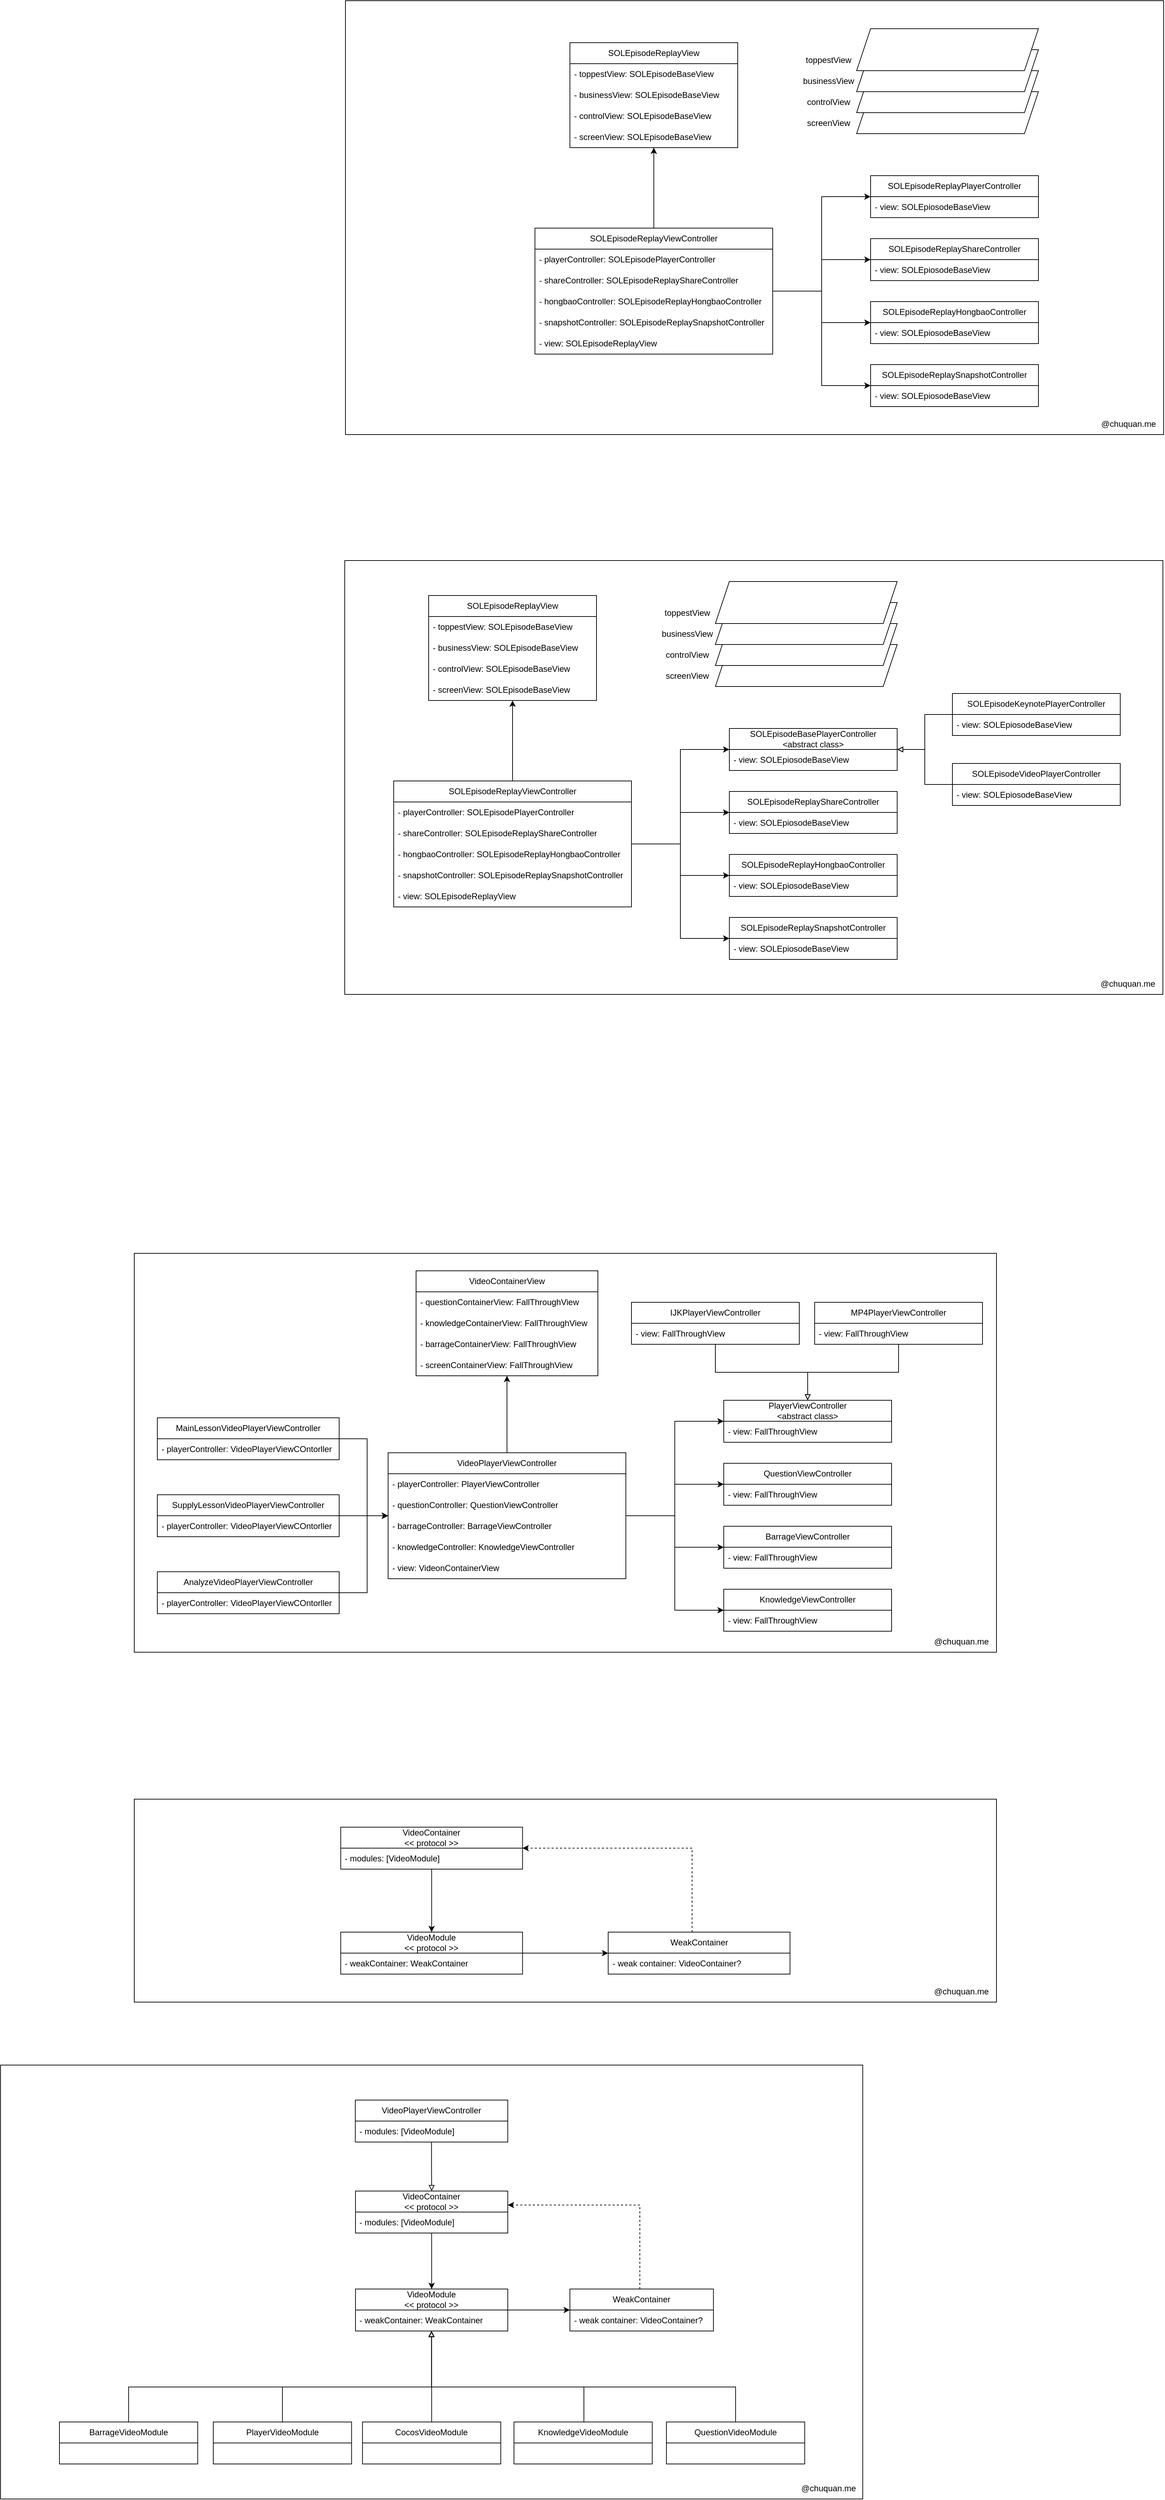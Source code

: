 <mxfile version="25.0.1">
  <diagram name="第 1 页" id="A6NqL1CC6_A7shuIC__8">
    <mxGraphModel dx="2514" dy="895" grid="1" gridSize="10" guides="1" tooltips="1" connect="1" arrows="1" fold="1" page="1" pageScale="1" pageWidth="827" pageHeight="1169" math="0" shadow="0">
      <root>
        <mxCell id="0" />
        <mxCell id="1" parent="0" />
        <mxCell id="goYs2HT9F470lsQHGWXM-141" value="" style="rounded=0;whiteSpace=wrap;html=1;fillColor=none;" vertex="1" parent="1">
          <mxGeometry x="-473" y="2670" width="1233" height="290" as="geometry" />
        </mxCell>
        <mxCell id="goYs2HT9F470lsQHGWXM-1" value="" style="rounded=0;whiteSpace=wrap;html=1;fillColor=none;" vertex="1" parent="1">
          <mxGeometry x="-171" y="100" width="1170" height="620" as="geometry" />
        </mxCell>
        <mxCell id="goYs2HT9F470lsQHGWXM-2" style="edgeStyle=orthogonalEdgeStyle;rounded=0;orthogonalLoop=1;jettySize=auto;html=1;" edge="1" parent="1" source="goYs2HT9F470lsQHGWXM-6" target="goYs2HT9F470lsQHGWXM-18">
          <mxGeometry relative="1" as="geometry">
            <Array as="points">
              <mxPoint x="510" y="515" />
              <mxPoint x="510" y="380" />
            </Array>
          </mxGeometry>
        </mxCell>
        <mxCell id="goYs2HT9F470lsQHGWXM-3" style="edgeStyle=orthogonalEdgeStyle;rounded=0;orthogonalLoop=1;jettySize=auto;html=1;" edge="1" parent="1" source="goYs2HT9F470lsQHGWXM-6" target="goYs2HT9F470lsQHGWXM-16">
          <mxGeometry relative="1" as="geometry" />
        </mxCell>
        <mxCell id="goYs2HT9F470lsQHGWXM-4" style="edgeStyle=orthogonalEdgeStyle;rounded=0;orthogonalLoop=1;jettySize=auto;html=1;" edge="1" parent="1" source="goYs2HT9F470lsQHGWXM-6" target="goYs2HT9F470lsQHGWXM-14">
          <mxGeometry relative="1" as="geometry" />
        </mxCell>
        <mxCell id="goYs2HT9F470lsQHGWXM-5" style="edgeStyle=orthogonalEdgeStyle;rounded=0;orthogonalLoop=1;jettySize=auto;html=1;" edge="1" parent="1" source="goYs2HT9F470lsQHGWXM-6" target="goYs2HT9F470lsQHGWXM-12">
          <mxGeometry relative="1" as="geometry">
            <Array as="points">
              <mxPoint x="510" y="515" />
              <mxPoint x="510" y="650" />
            </Array>
          </mxGeometry>
        </mxCell>
        <mxCell id="goYs2HT9F470lsQHGWXM-25" style="edgeStyle=orthogonalEdgeStyle;rounded=0;orthogonalLoop=1;jettySize=auto;html=1;" edge="1" parent="1" source="goYs2HT9F470lsQHGWXM-6" target="goYs2HT9F470lsQHGWXM-20">
          <mxGeometry relative="1" as="geometry" />
        </mxCell>
        <mxCell id="goYs2HT9F470lsQHGWXM-6" value="SOLEpisodeReplayViewController" style="swimlane;fontStyle=0;childLayout=stackLayout;horizontal=1;startSize=30;horizontalStack=0;resizeParent=1;resizeParentMax=0;resizeLast=0;collapsible=1;marginBottom=0;whiteSpace=wrap;html=1;" vertex="1" parent="1">
          <mxGeometry x="100" y="425" width="340" height="180" as="geometry" />
        </mxCell>
        <mxCell id="goYs2HT9F470lsQHGWXM-7" value="- playerController: SOLEpisodePlayerController" style="text;strokeColor=none;fillColor=none;align=left;verticalAlign=middle;spacingLeft=4;spacingRight=4;overflow=hidden;points=[[0,0.5],[1,0.5]];portConstraint=eastwest;rotatable=0;whiteSpace=wrap;html=1;" vertex="1" parent="goYs2HT9F470lsQHGWXM-6">
          <mxGeometry y="30" width="340" height="30" as="geometry" />
        </mxCell>
        <mxCell id="goYs2HT9F470lsQHGWXM-8" value="- shareController: SOLEpisodeReplayShareController" style="text;strokeColor=none;fillColor=none;align=left;verticalAlign=middle;spacingLeft=4;spacingRight=4;overflow=hidden;points=[[0,0.5],[1,0.5]];portConstraint=eastwest;rotatable=0;whiteSpace=wrap;html=1;" vertex="1" parent="goYs2HT9F470lsQHGWXM-6">
          <mxGeometry y="60" width="340" height="30" as="geometry" />
        </mxCell>
        <mxCell id="goYs2HT9F470lsQHGWXM-9" value="- hongbaoController: SOLEpisodeReplayHongbaoController" style="text;strokeColor=none;fillColor=none;align=left;verticalAlign=middle;spacingLeft=4;spacingRight=4;overflow=hidden;points=[[0,0.5],[1,0.5]];portConstraint=eastwest;rotatable=0;whiteSpace=wrap;html=1;" vertex="1" parent="goYs2HT9F470lsQHGWXM-6">
          <mxGeometry y="90" width="340" height="30" as="geometry" />
        </mxCell>
        <mxCell id="goYs2HT9F470lsQHGWXM-10" value="- snapshotController: SOLEpisodeReplaySnapshotController" style="text;strokeColor=none;fillColor=none;align=left;verticalAlign=middle;spacingLeft=4;spacingRight=4;overflow=hidden;points=[[0,0.5],[1,0.5]];portConstraint=eastwest;rotatable=0;whiteSpace=wrap;html=1;" vertex="1" parent="goYs2HT9F470lsQHGWXM-6">
          <mxGeometry y="120" width="340" height="30" as="geometry" />
        </mxCell>
        <mxCell id="goYs2HT9F470lsQHGWXM-26" value="- view: SOLEpisodeReplayView" style="text;strokeColor=none;fillColor=none;align=left;verticalAlign=middle;spacingLeft=4;spacingRight=4;overflow=hidden;points=[[0,0.5],[1,0.5]];portConstraint=eastwest;rotatable=0;whiteSpace=wrap;html=1;" vertex="1" parent="goYs2HT9F470lsQHGWXM-6">
          <mxGeometry y="150" width="340" height="30" as="geometry" />
        </mxCell>
        <mxCell id="goYs2HT9F470lsQHGWXM-11" value="@chuquan.me" style="text;html=1;align=center;verticalAlign=middle;whiteSpace=wrap;rounded=0;" vertex="1" parent="1">
          <mxGeometry x="899" y="690" width="100" height="30" as="geometry" />
        </mxCell>
        <mxCell id="goYs2HT9F470lsQHGWXM-12" value="SOLEpisodeReplaySnapshotController" style="swimlane;fontStyle=0;childLayout=stackLayout;horizontal=1;startSize=30;horizontalStack=0;resizeParent=1;resizeParentMax=0;resizeLast=0;collapsible=1;marginBottom=0;whiteSpace=wrap;html=1;" vertex="1" parent="1">
          <mxGeometry x="580" y="620" width="240" height="60" as="geometry" />
        </mxCell>
        <mxCell id="goYs2HT9F470lsQHGWXM-13" value="- view: SOLEpiosodeBaseView" style="text;strokeColor=none;fillColor=none;align=left;verticalAlign=middle;spacingLeft=4;spacingRight=4;overflow=hidden;points=[[0,0.5],[1,0.5]];portConstraint=eastwest;rotatable=0;whiteSpace=wrap;html=1;" vertex="1" parent="goYs2HT9F470lsQHGWXM-12">
          <mxGeometry y="30" width="240" height="30" as="geometry" />
        </mxCell>
        <mxCell id="goYs2HT9F470lsQHGWXM-14" value="SOLEpisodeReplayHongbaoController" style="swimlane;fontStyle=0;childLayout=stackLayout;horizontal=1;startSize=30;horizontalStack=0;resizeParent=1;resizeParentMax=0;resizeLast=0;collapsible=1;marginBottom=0;whiteSpace=wrap;html=1;" vertex="1" parent="1">
          <mxGeometry x="580" y="530" width="240" height="60" as="geometry" />
        </mxCell>
        <mxCell id="goYs2HT9F470lsQHGWXM-15" value="- view: SOLEpiosodeBaseView" style="text;strokeColor=none;fillColor=none;align=left;verticalAlign=middle;spacingLeft=4;spacingRight=4;overflow=hidden;points=[[0,0.5],[1,0.5]];portConstraint=eastwest;rotatable=0;whiteSpace=wrap;html=1;" vertex="1" parent="goYs2HT9F470lsQHGWXM-14">
          <mxGeometry y="30" width="240" height="30" as="geometry" />
        </mxCell>
        <mxCell id="goYs2HT9F470lsQHGWXM-16" value="SOLEpisodeReplayShareController" style="swimlane;fontStyle=0;childLayout=stackLayout;horizontal=1;startSize=30;horizontalStack=0;resizeParent=1;resizeParentMax=0;resizeLast=0;collapsible=1;marginBottom=0;whiteSpace=wrap;html=1;" vertex="1" parent="1">
          <mxGeometry x="580" y="440" width="240" height="60" as="geometry" />
        </mxCell>
        <mxCell id="goYs2HT9F470lsQHGWXM-17" value="- view: SOLEpiosodeBaseView" style="text;strokeColor=none;fillColor=none;align=left;verticalAlign=middle;spacingLeft=4;spacingRight=4;overflow=hidden;points=[[0,0.5],[1,0.5]];portConstraint=eastwest;rotatable=0;whiteSpace=wrap;html=1;" vertex="1" parent="goYs2HT9F470lsQHGWXM-16">
          <mxGeometry y="30" width="240" height="30" as="geometry" />
        </mxCell>
        <mxCell id="goYs2HT9F470lsQHGWXM-18" value="SOLEpisodeReplayPlayerController" style="swimlane;fontStyle=0;childLayout=stackLayout;horizontal=1;startSize=30;horizontalStack=0;resizeParent=1;resizeParentMax=0;resizeLast=0;collapsible=1;marginBottom=0;whiteSpace=wrap;html=1;" vertex="1" parent="1">
          <mxGeometry x="580" y="350" width="240" height="60" as="geometry" />
        </mxCell>
        <mxCell id="goYs2HT9F470lsQHGWXM-19" value="- view: SOLEpiosodeBaseView" style="text;strokeColor=none;fillColor=none;align=left;verticalAlign=middle;spacingLeft=4;spacingRight=4;overflow=hidden;points=[[0,0.5],[1,0.5]];portConstraint=eastwest;rotatable=0;whiteSpace=wrap;html=1;" vertex="1" parent="goYs2HT9F470lsQHGWXM-18">
          <mxGeometry y="30" width="240" height="30" as="geometry" />
        </mxCell>
        <mxCell id="goYs2HT9F470lsQHGWXM-20" value="SOLEpisodeReplayView" style="swimlane;fontStyle=0;childLayout=stackLayout;horizontal=1;startSize=30;horizontalStack=0;resizeParent=1;resizeParentMax=0;resizeLast=0;collapsible=1;marginBottom=0;whiteSpace=wrap;html=1;" vertex="1" parent="1">
          <mxGeometry x="150" y="160" width="240" height="150" as="geometry" />
        </mxCell>
        <mxCell id="goYs2HT9F470lsQHGWXM-21" value="- toppestView: SOLEpisodeBaseView" style="text;strokeColor=none;fillColor=none;align=left;verticalAlign=middle;spacingLeft=4;spacingRight=4;overflow=hidden;points=[[0,0.5],[1,0.5]];portConstraint=eastwest;rotatable=0;whiteSpace=wrap;html=1;" vertex="1" parent="goYs2HT9F470lsQHGWXM-20">
          <mxGeometry y="30" width="240" height="30" as="geometry" />
        </mxCell>
        <mxCell id="goYs2HT9F470lsQHGWXM-22" value="- businessView: SOLEpisodeBaseView" style="text;strokeColor=none;fillColor=none;align=left;verticalAlign=middle;spacingLeft=4;spacingRight=4;overflow=hidden;points=[[0,0.5],[1,0.5]];portConstraint=eastwest;rotatable=0;whiteSpace=wrap;html=1;" vertex="1" parent="goYs2HT9F470lsQHGWXM-20">
          <mxGeometry y="60" width="240" height="30" as="geometry" />
        </mxCell>
        <mxCell id="goYs2HT9F470lsQHGWXM-23" value="- controlView: SOLEpisodeBaseView" style="text;strokeColor=none;fillColor=none;align=left;verticalAlign=middle;spacingLeft=4;spacingRight=4;overflow=hidden;points=[[0,0.5],[1,0.5]];portConstraint=eastwest;rotatable=0;whiteSpace=wrap;html=1;" vertex="1" parent="goYs2HT9F470lsQHGWXM-20">
          <mxGeometry y="90" width="240" height="30" as="geometry" />
        </mxCell>
        <mxCell id="goYs2HT9F470lsQHGWXM-24" value="- screenView: SOLEpisodeBaseView" style="text;strokeColor=none;fillColor=none;align=left;verticalAlign=middle;spacingLeft=4;spacingRight=4;overflow=hidden;points=[[0,0.5],[1,0.5]];portConstraint=eastwest;rotatable=0;whiteSpace=wrap;html=1;" vertex="1" parent="goYs2HT9F470lsQHGWXM-20">
          <mxGeometry y="120" width="240" height="30" as="geometry" />
        </mxCell>
        <mxCell id="goYs2HT9F470lsQHGWXM-29" value="" style="shape=parallelogram;perimeter=parallelogramPerimeter;whiteSpace=wrap;html=1;fixedSize=1;" vertex="1" parent="1">
          <mxGeometry x="560" y="230" width="260" height="60" as="geometry" />
        </mxCell>
        <mxCell id="goYs2HT9F470lsQHGWXM-30" value="" style="shape=parallelogram;perimeter=parallelogramPerimeter;whiteSpace=wrap;html=1;fixedSize=1;" vertex="1" parent="1">
          <mxGeometry x="560" y="200" width="260" height="60" as="geometry" />
        </mxCell>
        <mxCell id="goYs2HT9F470lsQHGWXM-31" value="" style="shape=parallelogram;perimeter=parallelogramPerimeter;whiteSpace=wrap;html=1;fixedSize=1;" vertex="1" parent="1">
          <mxGeometry x="560" y="170" width="260" height="60" as="geometry" />
        </mxCell>
        <mxCell id="goYs2HT9F470lsQHGWXM-32" value="" style="shape=parallelogram;perimeter=parallelogramPerimeter;whiteSpace=wrap;html=1;fixedSize=1;" vertex="1" parent="1">
          <mxGeometry x="560" y="140" width="260" height="60" as="geometry" />
        </mxCell>
        <mxCell id="goYs2HT9F470lsQHGWXM-33" value="screenView" style="text;html=1;align=center;verticalAlign=middle;whiteSpace=wrap;rounded=0;" vertex="1" parent="1">
          <mxGeometry x="490" y="260" width="60" height="30" as="geometry" />
        </mxCell>
        <mxCell id="goYs2HT9F470lsQHGWXM-34" value="controlView" style="text;html=1;align=center;verticalAlign=middle;whiteSpace=wrap;rounded=0;" vertex="1" parent="1">
          <mxGeometry x="490" y="230" width="60" height="30" as="geometry" />
        </mxCell>
        <mxCell id="goYs2HT9F470lsQHGWXM-35" value="businessView" style="text;html=1;align=center;verticalAlign=middle;whiteSpace=wrap;rounded=0;" vertex="1" parent="1">
          <mxGeometry x="490" y="200" width="60" height="30" as="geometry" />
        </mxCell>
        <mxCell id="goYs2HT9F470lsQHGWXM-36" value="toppestView" style="text;html=1;align=center;verticalAlign=middle;whiteSpace=wrap;rounded=0;" vertex="1" parent="1">
          <mxGeometry x="490" y="170" width="60" height="30" as="geometry" />
        </mxCell>
        <mxCell id="goYs2HT9F470lsQHGWXM-37" value="" style="rounded=0;whiteSpace=wrap;html=1;fillColor=none;" vertex="1" parent="1">
          <mxGeometry x="-172" y="900" width="1170" height="620" as="geometry" />
        </mxCell>
        <mxCell id="goYs2HT9F470lsQHGWXM-38" style="edgeStyle=orthogonalEdgeStyle;rounded=0;orthogonalLoop=1;jettySize=auto;html=1;" edge="1" source="goYs2HT9F470lsQHGWXM-43" target="goYs2HT9F470lsQHGWXM-56" parent="1">
          <mxGeometry relative="1" as="geometry">
            <Array as="points">
              <mxPoint x="308" y="1305" />
              <mxPoint x="308" y="1170" />
            </Array>
          </mxGeometry>
        </mxCell>
        <mxCell id="goYs2HT9F470lsQHGWXM-39" style="edgeStyle=orthogonalEdgeStyle;rounded=0;orthogonalLoop=1;jettySize=auto;html=1;" edge="1" source="goYs2HT9F470lsQHGWXM-43" target="goYs2HT9F470lsQHGWXM-54" parent="1">
          <mxGeometry relative="1" as="geometry" />
        </mxCell>
        <mxCell id="goYs2HT9F470lsQHGWXM-40" style="edgeStyle=orthogonalEdgeStyle;rounded=0;orthogonalLoop=1;jettySize=auto;html=1;" edge="1" source="goYs2HT9F470lsQHGWXM-43" target="goYs2HT9F470lsQHGWXM-52" parent="1">
          <mxGeometry relative="1" as="geometry" />
        </mxCell>
        <mxCell id="goYs2HT9F470lsQHGWXM-41" style="edgeStyle=orthogonalEdgeStyle;rounded=0;orthogonalLoop=1;jettySize=auto;html=1;" edge="1" source="goYs2HT9F470lsQHGWXM-43" target="goYs2HT9F470lsQHGWXM-50" parent="1">
          <mxGeometry relative="1" as="geometry">
            <Array as="points">
              <mxPoint x="308" y="1305" />
              <mxPoint x="308" y="1440" />
            </Array>
          </mxGeometry>
        </mxCell>
        <mxCell id="goYs2HT9F470lsQHGWXM-42" style="edgeStyle=orthogonalEdgeStyle;rounded=0;orthogonalLoop=1;jettySize=auto;html=1;" edge="1" source="goYs2HT9F470lsQHGWXM-43" target="goYs2HT9F470lsQHGWXM-58" parent="1">
          <mxGeometry relative="1" as="geometry" />
        </mxCell>
        <mxCell id="goYs2HT9F470lsQHGWXM-43" value="SOLEpisodeReplayViewController" style="swimlane;fontStyle=0;childLayout=stackLayout;horizontal=1;startSize=30;horizontalStack=0;resizeParent=1;resizeParentMax=0;resizeLast=0;collapsible=1;marginBottom=0;whiteSpace=wrap;html=1;" vertex="1" parent="1">
          <mxGeometry x="-102" y="1215" width="340" height="180" as="geometry" />
        </mxCell>
        <mxCell id="goYs2HT9F470lsQHGWXM-44" value="- playerController: SOLEpisodePlayerController" style="text;strokeColor=none;fillColor=none;align=left;verticalAlign=middle;spacingLeft=4;spacingRight=4;overflow=hidden;points=[[0,0.5],[1,0.5]];portConstraint=eastwest;rotatable=0;whiteSpace=wrap;html=1;" vertex="1" parent="goYs2HT9F470lsQHGWXM-43">
          <mxGeometry y="30" width="340" height="30" as="geometry" />
        </mxCell>
        <mxCell id="goYs2HT9F470lsQHGWXM-45" value="- shareController: SOLEpisodeReplayShareController" style="text;strokeColor=none;fillColor=none;align=left;verticalAlign=middle;spacingLeft=4;spacingRight=4;overflow=hidden;points=[[0,0.5],[1,0.5]];portConstraint=eastwest;rotatable=0;whiteSpace=wrap;html=1;" vertex="1" parent="goYs2HT9F470lsQHGWXM-43">
          <mxGeometry y="60" width="340" height="30" as="geometry" />
        </mxCell>
        <mxCell id="goYs2HT9F470lsQHGWXM-46" value="- hongbaoController: SOLEpisodeReplayHongbaoController" style="text;strokeColor=none;fillColor=none;align=left;verticalAlign=middle;spacingLeft=4;spacingRight=4;overflow=hidden;points=[[0,0.5],[1,0.5]];portConstraint=eastwest;rotatable=0;whiteSpace=wrap;html=1;" vertex="1" parent="goYs2HT9F470lsQHGWXM-43">
          <mxGeometry y="90" width="340" height="30" as="geometry" />
        </mxCell>
        <mxCell id="goYs2HT9F470lsQHGWXM-47" value="- snapshotController: SOLEpisodeReplaySnapshotController" style="text;strokeColor=none;fillColor=none;align=left;verticalAlign=middle;spacingLeft=4;spacingRight=4;overflow=hidden;points=[[0,0.5],[1,0.5]];portConstraint=eastwest;rotatable=0;whiteSpace=wrap;html=1;" vertex="1" parent="goYs2HT9F470lsQHGWXM-43">
          <mxGeometry y="120" width="340" height="30" as="geometry" />
        </mxCell>
        <mxCell id="goYs2HT9F470lsQHGWXM-48" value="- view: SOLEpisodeReplayView" style="text;strokeColor=none;fillColor=none;align=left;verticalAlign=middle;spacingLeft=4;spacingRight=4;overflow=hidden;points=[[0,0.5],[1,0.5]];portConstraint=eastwest;rotatable=0;whiteSpace=wrap;html=1;" vertex="1" parent="goYs2HT9F470lsQHGWXM-43">
          <mxGeometry y="150" width="340" height="30" as="geometry" />
        </mxCell>
        <mxCell id="goYs2HT9F470lsQHGWXM-49" value="@chuquan.me" style="text;html=1;align=center;verticalAlign=middle;whiteSpace=wrap;rounded=0;" vertex="1" parent="1">
          <mxGeometry x="898" y="1490" width="100" height="30" as="geometry" />
        </mxCell>
        <mxCell id="goYs2HT9F470lsQHGWXM-50" value="SOLEpisodeReplaySnapshotController" style="swimlane;fontStyle=0;childLayout=stackLayout;horizontal=1;startSize=30;horizontalStack=0;resizeParent=1;resizeParentMax=0;resizeLast=0;collapsible=1;marginBottom=0;whiteSpace=wrap;html=1;" vertex="1" parent="1">
          <mxGeometry x="378" y="1410" width="240" height="60" as="geometry" />
        </mxCell>
        <mxCell id="goYs2HT9F470lsQHGWXM-51" value="- view: SOLEpiosodeBaseView" style="text;strokeColor=none;fillColor=none;align=left;verticalAlign=middle;spacingLeft=4;spacingRight=4;overflow=hidden;points=[[0,0.5],[1,0.5]];portConstraint=eastwest;rotatable=0;whiteSpace=wrap;html=1;" vertex="1" parent="goYs2HT9F470lsQHGWXM-50">
          <mxGeometry y="30" width="240" height="30" as="geometry" />
        </mxCell>
        <mxCell id="goYs2HT9F470lsQHGWXM-52" value="SOLEpisodeReplayHongbaoController" style="swimlane;fontStyle=0;childLayout=stackLayout;horizontal=1;startSize=30;horizontalStack=0;resizeParent=1;resizeParentMax=0;resizeLast=0;collapsible=1;marginBottom=0;whiteSpace=wrap;html=1;" vertex="1" parent="1">
          <mxGeometry x="378" y="1320" width="240" height="60" as="geometry" />
        </mxCell>
        <mxCell id="goYs2HT9F470lsQHGWXM-53" value="- view: SOLEpiosodeBaseView" style="text;strokeColor=none;fillColor=none;align=left;verticalAlign=middle;spacingLeft=4;spacingRight=4;overflow=hidden;points=[[0,0.5],[1,0.5]];portConstraint=eastwest;rotatable=0;whiteSpace=wrap;html=1;" vertex="1" parent="goYs2HT9F470lsQHGWXM-52">
          <mxGeometry y="30" width="240" height="30" as="geometry" />
        </mxCell>
        <mxCell id="goYs2HT9F470lsQHGWXM-54" value="SOLEpisodeReplayShareController" style="swimlane;fontStyle=0;childLayout=stackLayout;horizontal=1;startSize=30;horizontalStack=0;resizeParent=1;resizeParentMax=0;resizeLast=0;collapsible=1;marginBottom=0;whiteSpace=wrap;html=1;" vertex="1" parent="1">
          <mxGeometry x="378" y="1230" width="240" height="60" as="geometry" />
        </mxCell>
        <mxCell id="goYs2HT9F470lsQHGWXM-55" value="- view: SOLEpiosodeBaseView" style="text;strokeColor=none;fillColor=none;align=left;verticalAlign=middle;spacingLeft=4;spacingRight=4;overflow=hidden;points=[[0,0.5],[1,0.5]];portConstraint=eastwest;rotatable=0;whiteSpace=wrap;html=1;" vertex="1" parent="goYs2HT9F470lsQHGWXM-54">
          <mxGeometry y="30" width="240" height="30" as="geometry" />
        </mxCell>
        <mxCell id="goYs2HT9F470lsQHGWXM-56" value="SOLEpisodeBasePlayerController&lt;div&gt;&amp;lt;abstract class&amp;gt;&lt;/div&gt;" style="swimlane;fontStyle=0;childLayout=stackLayout;horizontal=1;startSize=30;horizontalStack=0;resizeParent=1;resizeParentMax=0;resizeLast=0;collapsible=1;marginBottom=0;whiteSpace=wrap;html=1;" vertex="1" parent="1">
          <mxGeometry x="378" y="1140" width="240" height="60" as="geometry" />
        </mxCell>
        <mxCell id="goYs2HT9F470lsQHGWXM-57" value="- view: SOLEpiosodeBaseView" style="text;strokeColor=none;fillColor=none;align=left;verticalAlign=middle;spacingLeft=4;spacingRight=4;overflow=hidden;points=[[0,0.5],[1,0.5]];portConstraint=eastwest;rotatable=0;whiteSpace=wrap;html=1;" vertex="1" parent="goYs2HT9F470lsQHGWXM-56">
          <mxGeometry y="30" width="240" height="30" as="geometry" />
        </mxCell>
        <mxCell id="goYs2HT9F470lsQHGWXM-58" value="SOLEpisodeReplayView" style="swimlane;fontStyle=0;childLayout=stackLayout;horizontal=1;startSize=30;horizontalStack=0;resizeParent=1;resizeParentMax=0;resizeLast=0;collapsible=1;marginBottom=0;whiteSpace=wrap;html=1;" vertex="1" parent="1">
          <mxGeometry x="-52" y="950" width="240" height="150" as="geometry" />
        </mxCell>
        <mxCell id="goYs2HT9F470lsQHGWXM-59" value="- toppestView: SOLEpisodeBaseView" style="text;strokeColor=none;fillColor=none;align=left;verticalAlign=middle;spacingLeft=4;spacingRight=4;overflow=hidden;points=[[0,0.5],[1,0.5]];portConstraint=eastwest;rotatable=0;whiteSpace=wrap;html=1;" vertex="1" parent="goYs2HT9F470lsQHGWXM-58">
          <mxGeometry y="30" width="240" height="30" as="geometry" />
        </mxCell>
        <mxCell id="goYs2HT9F470lsQHGWXM-60" value="- businessView: SOLEpisodeBaseView" style="text;strokeColor=none;fillColor=none;align=left;verticalAlign=middle;spacingLeft=4;spacingRight=4;overflow=hidden;points=[[0,0.5],[1,0.5]];portConstraint=eastwest;rotatable=0;whiteSpace=wrap;html=1;" vertex="1" parent="goYs2HT9F470lsQHGWXM-58">
          <mxGeometry y="60" width="240" height="30" as="geometry" />
        </mxCell>
        <mxCell id="goYs2HT9F470lsQHGWXM-61" value="- controlView: SOLEpisodeBaseView" style="text;strokeColor=none;fillColor=none;align=left;verticalAlign=middle;spacingLeft=4;spacingRight=4;overflow=hidden;points=[[0,0.5],[1,0.5]];portConstraint=eastwest;rotatable=0;whiteSpace=wrap;html=1;" vertex="1" parent="goYs2HT9F470lsQHGWXM-58">
          <mxGeometry y="90" width="240" height="30" as="geometry" />
        </mxCell>
        <mxCell id="goYs2HT9F470lsQHGWXM-62" value="- screenView: SOLEpisodeBaseView" style="text;strokeColor=none;fillColor=none;align=left;verticalAlign=middle;spacingLeft=4;spacingRight=4;overflow=hidden;points=[[0,0.5],[1,0.5]];portConstraint=eastwest;rotatable=0;whiteSpace=wrap;html=1;" vertex="1" parent="goYs2HT9F470lsQHGWXM-58">
          <mxGeometry y="120" width="240" height="30" as="geometry" />
        </mxCell>
        <mxCell id="goYs2HT9F470lsQHGWXM-63" value="" style="shape=parallelogram;perimeter=parallelogramPerimeter;whiteSpace=wrap;html=1;fixedSize=1;" vertex="1" parent="1">
          <mxGeometry x="358" y="1020" width="260" height="60" as="geometry" />
        </mxCell>
        <mxCell id="goYs2HT9F470lsQHGWXM-64" value="" style="shape=parallelogram;perimeter=parallelogramPerimeter;whiteSpace=wrap;html=1;fixedSize=1;" vertex="1" parent="1">
          <mxGeometry x="358" y="990" width="260" height="60" as="geometry" />
        </mxCell>
        <mxCell id="goYs2HT9F470lsQHGWXM-65" value="" style="shape=parallelogram;perimeter=parallelogramPerimeter;whiteSpace=wrap;html=1;fixedSize=1;" vertex="1" parent="1">
          <mxGeometry x="358" y="960" width="260" height="60" as="geometry" />
        </mxCell>
        <mxCell id="goYs2HT9F470lsQHGWXM-66" value="" style="shape=parallelogram;perimeter=parallelogramPerimeter;whiteSpace=wrap;html=1;fixedSize=1;" vertex="1" parent="1">
          <mxGeometry x="358" y="930" width="260" height="60" as="geometry" />
        </mxCell>
        <mxCell id="goYs2HT9F470lsQHGWXM-67" value="screenView" style="text;html=1;align=center;verticalAlign=middle;whiteSpace=wrap;rounded=0;" vertex="1" parent="1">
          <mxGeometry x="288" y="1050" width="60" height="30" as="geometry" />
        </mxCell>
        <mxCell id="goYs2HT9F470lsQHGWXM-68" value="controlView" style="text;html=1;align=center;verticalAlign=middle;whiteSpace=wrap;rounded=0;" vertex="1" parent="1">
          <mxGeometry x="288" y="1020" width="60" height="30" as="geometry" />
        </mxCell>
        <mxCell id="goYs2HT9F470lsQHGWXM-69" value="businessView" style="text;html=1;align=center;verticalAlign=middle;whiteSpace=wrap;rounded=0;" vertex="1" parent="1">
          <mxGeometry x="288" y="990" width="60" height="30" as="geometry" />
        </mxCell>
        <mxCell id="goYs2HT9F470lsQHGWXM-70" value="toppestView" style="text;html=1;align=center;verticalAlign=middle;whiteSpace=wrap;rounded=0;" vertex="1" parent="1">
          <mxGeometry x="288" y="960" width="60" height="30" as="geometry" />
        </mxCell>
        <mxCell id="goYs2HT9F470lsQHGWXM-75" style="edgeStyle=orthogonalEdgeStyle;rounded=0;orthogonalLoop=1;jettySize=auto;html=1;endArrow=block;endFill=0;" edge="1" parent="1" source="goYs2HT9F470lsQHGWXM-71" target="goYs2HT9F470lsQHGWXM-56">
          <mxGeometry relative="1" as="geometry" />
        </mxCell>
        <mxCell id="goYs2HT9F470lsQHGWXM-71" value="SOLEpisodeKeynotePlayerController" style="swimlane;fontStyle=0;childLayout=stackLayout;horizontal=1;startSize=30;horizontalStack=0;resizeParent=1;resizeParentMax=0;resizeLast=0;collapsible=1;marginBottom=0;whiteSpace=wrap;html=1;" vertex="1" parent="1">
          <mxGeometry x="697" y="1090" width="240" height="60" as="geometry" />
        </mxCell>
        <mxCell id="goYs2HT9F470lsQHGWXM-72" value="- view: SOLEpiosodeBaseView" style="text;strokeColor=none;fillColor=none;align=left;verticalAlign=middle;spacingLeft=4;spacingRight=4;overflow=hidden;points=[[0,0.5],[1,0.5]];portConstraint=eastwest;rotatable=0;whiteSpace=wrap;html=1;" vertex="1" parent="goYs2HT9F470lsQHGWXM-71">
          <mxGeometry y="30" width="240" height="30" as="geometry" />
        </mxCell>
        <mxCell id="goYs2HT9F470lsQHGWXM-76" style="edgeStyle=orthogonalEdgeStyle;rounded=0;orthogonalLoop=1;jettySize=auto;html=1;endArrow=block;endFill=0;" edge="1" parent="1" source="goYs2HT9F470lsQHGWXM-73" target="goYs2HT9F470lsQHGWXM-56">
          <mxGeometry relative="1" as="geometry" />
        </mxCell>
        <mxCell id="goYs2HT9F470lsQHGWXM-73" value="SOLEpisodeVideoPlayerController" style="swimlane;fontStyle=0;childLayout=stackLayout;horizontal=1;startSize=30;horizontalStack=0;resizeParent=1;resizeParentMax=0;resizeLast=0;collapsible=1;marginBottom=0;whiteSpace=wrap;html=1;" vertex="1" parent="1">
          <mxGeometry x="697" y="1190" width="240" height="60" as="geometry" />
        </mxCell>
        <mxCell id="goYs2HT9F470lsQHGWXM-74" value="- view: SOLEpiosodeBaseView" style="text;strokeColor=none;fillColor=none;align=left;verticalAlign=middle;spacingLeft=4;spacingRight=4;overflow=hidden;points=[[0,0.5],[1,0.5]];portConstraint=eastwest;rotatable=0;whiteSpace=wrap;html=1;" vertex="1" parent="goYs2HT9F470lsQHGWXM-73">
          <mxGeometry y="30" width="240" height="30" as="geometry" />
        </mxCell>
        <mxCell id="goYs2HT9F470lsQHGWXM-77" value="" style="rounded=0;whiteSpace=wrap;html=1;fillColor=none;" vertex="1" parent="1">
          <mxGeometry x="-473" y="1890" width="1233" height="570" as="geometry" />
        </mxCell>
        <mxCell id="goYs2HT9F470lsQHGWXM-78" style="edgeStyle=orthogonalEdgeStyle;rounded=0;orthogonalLoop=1;jettySize=auto;html=1;" edge="1" source="goYs2HT9F470lsQHGWXM-83" target="goYs2HT9F470lsQHGWXM-96" parent="1">
          <mxGeometry relative="1" as="geometry">
            <Array as="points">
              <mxPoint x="300" y="2265" />
              <mxPoint x="300" y="2130" />
            </Array>
          </mxGeometry>
        </mxCell>
        <mxCell id="goYs2HT9F470lsQHGWXM-79" style="edgeStyle=orthogonalEdgeStyle;rounded=0;orthogonalLoop=1;jettySize=auto;html=1;" edge="1" source="goYs2HT9F470lsQHGWXM-83" target="goYs2HT9F470lsQHGWXM-94" parent="1">
          <mxGeometry relative="1" as="geometry" />
        </mxCell>
        <mxCell id="goYs2HT9F470lsQHGWXM-80" style="edgeStyle=orthogonalEdgeStyle;rounded=0;orthogonalLoop=1;jettySize=auto;html=1;" edge="1" source="goYs2HT9F470lsQHGWXM-83" target="goYs2HT9F470lsQHGWXM-92" parent="1">
          <mxGeometry relative="1" as="geometry" />
        </mxCell>
        <mxCell id="goYs2HT9F470lsQHGWXM-81" style="edgeStyle=orthogonalEdgeStyle;rounded=0;orthogonalLoop=1;jettySize=auto;html=1;" edge="1" source="goYs2HT9F470lsQHGWXM-83" target="goYs2HT9F470lsQHGWXM-90" parent="1">
          <mxGeometry relative="1" as="geometry">
            <Array as="points">
              <mxPoint x="300" y="2265" />
              <mxPoint x="300" y="2400" />
            </Array>
          </mxGeometry>
        </mxCell>
        <mxCell id="goYs2HT9F470lsQHGWXM-82" style="edgeStyle=orthogonalEdgeStyle;rounded=0;orthogonalLoop=1;jettySize=auto;html=1;" edge="1" source="goYs2HT9F470lsQHGWXM-83" target="goYs2HT9F470lsQHGWXM-98" parent="1">
          <mxGeometry relative="1" as="geometry" />
        </mxCell>
        <mxCell id="goYs2HT9F470lsQHGWXM-83" value="VideoPlayerViewController" style="swimlane;fontStyle=0;childLayout=stackLayout;horizontal=1;startSize=30;horizontalStack=0;resizeParent=1;resizeParentMax=0;resizeLast=0;collapsible=1;marginBottom=0;whiteSpace=wrap;html=1;" vertex="1" parent="1">
          <mxGeometry x="-110" y="2175" width="340" height="180" as="geometry" />
        </mxCell>
        <mxCell id="goYs2HT9F470lsQHGWXM-84" value="- playerController: PlayerViewController" style="text;strokeColor=none;fillColor=none;align=left;verticalAlign=middle;spacingLeft=4;spacingRight=4;overflow=hidden;points=[[0,0.5],[1,0.5]];portConstraint=eastwest;rotatable=0;whiteSpace=wrap;html=1;" vertex="1" parent="goYs2HT9F470lsQHGWXM-83">
          <mxGeometry y="30" width="340" height="30" as="geometry" />
        </mxCell>
        <mxCell id="goYs2HT9F470lsQHGWXM-85" value="- questionController: QuestionViewController" style="text;strokeColor=none;fillColor=none;align=left;verticalAlign=middle;spacingLeft=4;spacingRight=4;overflow=hidden;points=[[0,0.5],[1,0.5]];portConstraint=eastwest;rotatable=0;whiteSpace=wrap;html=1;" vertex="1" parent="goYs2HT9F470lsQHGWXM-83">
          <mxGeometry y="60" width="340" height="30" as="geometry" />
        </mxCell>
        <mxCell id="goYs2HT9F470lsQHGWXM-86" value="- barrageController: BarrageViewController" style="text;strokeColor=none;fillColor=none;align=left;verticalAlign=middle;spacingLeft=4;spacingRight=4;overflow=hidden;points=[[0,0.5],[1,0.5]];portConstraint=eastwest;rotatable=0;whiteSpace=wrap;html=1;" vertex="1" parent="goYs2HT9F470lsQHGWXM-83">
          <mxGeometry y="90" width="340" height="30" as="geometry" />
        </mxCell>
        <mxCell id="goYs2HT9F470lsQHGWXM-87" value="- knowledgeController: KnowledgeViewController" style="text;strokeColor=none;fillColor=none;align=left;verticalAlign=middle;spacingLeft=4;spacingRight=4;overflow=hidden;points=[[0,0.5],[1,0.5]];portConstraint=eastwest;rotatable=0;whiteSpace=wrap;html=1;" vertex="1" parent="goYs2HT9F470lsQHGWXM-83">
          <mxGeometry y="120" width="340" height="30" as="geometry" />
        </mxCell>
        <mxCell id="goYs2HT9F470lsQHGWXM-88" value="- view: VideonContainerView" style="text;strokeColor=none;fillColor=none;align=left;verticalAlign=middle;spacingLeft=4;spacingRight=4;overflow=hidden;points=[[0,0.5],[1,0.5]];portConstraint=eastwest;rotatable=0;whiteSpace=wrap;html=1;" vertex="1" parent="goYs2HT9F470lsQHGWXM-83">
          <mxGeometry y="150" width="340" height="30" as="geometry" />
        </mxCell>
        <mxCell id="goYs2HT9F470lsQHGWXM-89" value="@chuquan.me" style="text;html=1;align=center;verticalAlign=middle;whiteSpace=wrap;rounded=0;" vertex="1" parent="1">
          <mxGeometry x="660" y="2430" width="100" height="30" as="geometry" />
        </mxCell>
        <mxCell id="goYs2HT9F470lsQHGWXM-90" value="KnowledgeViewController" style="swimlane;fontStyle=0;childLayout=stackLayout;horizontal=1;startSize=30;horizontalStack=0;resizeParent=1;resizeParentMax=0;resizeLast=0;collapsible=1;marginBottom=0;whiteSpace=wrap;html=1;" vertex="1" parent="1">
          <mxGeometry x="370" y="2370" width="240" height="60" as="geometry" />
        </mxCell>
        <mxCell id="goYs2HT9F470lsQHGWXM-91" value="- view: FallThroughView" style="text;strokeColor=none;fillColor=none;align=left;verticalAlign=middle;spacingLeft=4;spacingRight=4;overflow=hidden;points=[[0,0.5],[1,0.5]];portConstraint=eastwest;rotatable=0;whiteSpace=wrap;html=1;" vertex="1" parent="goYs2HT9F470lsQHGWXM-90">
          <mxGeometry y="30" width="240" height="30" as="geometry" />
        </mxCell>
        <mxCell id="goYs2HT9F470lsQHGWXM-92" value="BarrageViewController" style="swimlane;fontStyle=0;childLayout=stackLayout;horizontal=1;startSize=30;horizontalStack=0;resizeParent=1;resizeParentMax=0;resizeLast=0;collapsible=1;marginBottom=0;whiteSpace=wrap;html=1;" vertex="1" parent="1">
          <mxGeometry x="370" y="2280" width="240" height="60" as="geometry" />
        </mxCell>
        <mxCell id="goYs2HT9F470lsQHGWXM-93" value="- view: FallThroughView" style="text;strokeColor=none;fillColor=none;align=left;verticalAlign=middle;spacingLeft=4;spacingRight=4;overflow=hidden;points=[[0,0.5],[1,0.5]];portConstraint=eastwest;rotatable=0;whiteSpace=wrap;html=1;" vertex="1" parent="goYs2HT9F470lsQHGWXM-92">
          <mxGeometry y="30" width="240" height="30" as="geometry" />
        </mxCell>
        <mxCell id="goYs2HT9F470lsQHGWXM-94" value="QuestionViewController" style="swimlane;fontStyle=0;childLayout=stackLayout;horizontal=1;startSize=30;horizontalStack=0;resizeParent=1;resizeParentMax=0;resizeLast=0;collapsible=1;marginBottom=0;whiteSpace=wrap;html=1;" vertex="1" parent="1">
          <mxGeometry x="370" y="2190" width="240" height="60" as="geometry" />
        </mxCell>
        <mxCell id="goYs2HT9F470lsQHGWXM-95" value="- view: FallThroughView" style="text;strokeColor=none;fillColor=none;align=left;verticalAlign=middle;spacingLeft=4;spacingRight=4;overflow=hidden;points=[[0,0.5],[1,0.5]];portConstraint=eastwest;rotatable=0;whiteSpace=wrap;html=1;" vertex="1" parent="goYs2HT9F470lsQHGWXM-94">
          <mxGeometry y="30" width="240" height="30" as="geometry" />
        </mxCell>
        <mxCell id="goYs2HT9F470lsQHGWXM-96" value="&lt;div&gt;PlayerViewController&lt;/div&gt;&lt;div&gt;&amp;lt;abstract class&amp;gt;&lt;/div&gt;" style="swimlane;fontStyle=0;childLayout=stackLayout;horizontal=1;startSize=30;horizontalStack=0;resizeParent=1;resizeParentMax=0;resizeLast=0;collapsible=1;marginBottom=0;whiteSpace=wrap;html=1;" vertex="1" parent="1">
          <mxGeometry x="370" y="2100" width="240" height="60" as="geometry" />
        </mxCell>
        <mxCell id="goYs2HT9F470lsQHGWXM-97" value="- view: FallThroughView" style="text;strokeColor=none;fillColor=none;align=left;verticalAlign=middle;spacingLeft=4;spacingRight=4;overflow=hidden;points=[[0,0.5],[1,0.5]];portConstraint=eastwest;rotatable=0;whiteSpace=wrap;html=1;" vertex="1" parent="goYs2HT9F470lsQHGWXM-96">
          <mxGeometry y="30" width="240" height="30" as="geometry" />
        </mxCell>
        <mxCell id="goYs2HT9F470lsQHGWXM-98" value="VideoContainerView" style="swimlane;fontStyle=0;childLayout=stackLayout;horizontal=1;startSize=30;horizontalStack=0;resizeParent=1;resizeParentMax=0;resizeLast=0;collapsible=1;marginBottom=0;whiteSpace=wrap;html=1;" vertex="1" parent="1">
          <mxGeometry x="-70" y="1915" width="260" height="150" as="geometry" />
        </mxCell>
        <mxCell id="goYs2HT9F470lsQHGWXM-99" value="- questionContainerView: FallThroughView" style="text;strokeColor=none;fillColor=none;align=left;verticalAlign=middle;spacingLeft=4;spacingRight=4;overflow=hidden;points=[[0,0.5],[1,0.5]];portConstraint=eastwest;rotatable=0;whiteSpace=wrap;html=1;" vertex="1" parent="goYs2HT9F470lsQHGWXM-98">
          <mxGeometry y="30" width="260" height="30" as="geometry" />
        </mxCell>
        <mxCell id="goYs2HT9F470lsQHGWXM-100" value="- knowledgeContainerView: FallThroughView" style="text;strokeColor=none;fillColor=none;align=left;verticalAlign=middle;spacingLeft=4;spacingRight=4;overflow=hidden;points=[[0,0.5],[1,0.5]];portConstraint=eastwest;rotatable=0;whiteSpace=wrap;html=1;" vertex="1" parent="goYs2HT9F470lsQHGWXM-98">
          <mxGeometry y="60" width="260" height="30" as="geometry" />
        </mxCell>
        <mxCell id="goYs2HT9F470lsQHGWXM-101" value="- barrageContainerView: FallThroughView" style="text;strokeColor=none;fillColor=none;align=left;verticalAlign=middle;spacingLeft=4;spacingRight=4;overflow=hidden;points=[[0,0.5],[1,0.5]];portConstraint=eastwest;rotatable=0;whiteSpace=wrap;html=1;" vertex="1" parent="goYs2HT9F470lsQHGWXM-98">
          <mxGeometry y="90" width="260" height="30" as="geometry" />
        </mxCell>
        <mxCell id="goYs2HT9F470lsQHGWXM-102" value="- screenContainerView: FallThroughView" style="text;strokeColor=none;fillColor=none;align=left;verticalAlign=middle;spacingLeft=4;spacingRight=4;overflow=hidden;points=[[0,0.5],[1,0.5]];portConstraint=eastwest;rotatable=0;whiteSpace=wrap;html=1;" vertex="1" parent="goYs2HT9F470lsQHGWXM-98">
          <mxGeometry y="120" width="260" height="30" as="geometry" />
        </mxCell>
        <mxCell id="goYs2HT9F470lsQHGWXM-111" style="edgeStyle=orthogonalEdgeStyle;rounded=0;orthogonalLoop=1;jettySize=auto;html=1;endArrow=block;endFill=0;" edge="1" source="goYs2HT9F470lsQHGWXM-112" target="goYs2HT9F470lsQHGWXM-96" parent="1">
          <mxGeometry relative="1" as="geometry" />
        </mxCell>
        <mxCell id="goYs2HT9F470lsQHGWXM-112" value="IJKPlayerViewController" style="swimlane;fontStyle=0;childLayout=stackLayout;horizontal=1;startSize=30;horizontalStack=0;resizeParent=1;resizeParentMax=0;resizeLast=0;collapsible=1;marginBottom=0;whiteSpace=wrap;html=1;" vertex="1" parent="1">
          <mxGeometry x="238" y="1960" width="240" height="60" as="geometry" />
        </mxCell>
        <mxCell id="goYs2HT9F470lsQHGWXM-113" value="- view: FallThroughView" style="text;strokeColor=none;fillColor=none;align=left;verticalAlign=middle;spacingLeft=4;spacingRight=4;overflow=hidden;points=[[0,0.5],[1,0.5]];portConstraint=eastwest;rotatable=0;whiteSpace=wrap;html=1;" vertex="1" parent="goYs2HT9F470lsQHGWXM-112">
          <mxGeometry y="30" width="240" height="30" as="geometry" />
        </mxCell>
        <mxCell id="goYs2HT9F470lsQHGWXM-114" style="edgeStyle=orthogonalEdgeStyle;rounded=0;orthogonalLoop=1;jettySize=auto;html=1;endArrow=block;endFill=0;" edge="1" source="goYs2HT9F470lsQHGWXM-115" target="goYs2HT9F470lsQHGWXM-96" parent="1">
          <mxGeometry relative="1" as="geometry" />
        </mxCell>
        <mxCell id="goYs2HT9F470lsQHGWXM-115" value="MP4PlayerViewController" style="swimlane;fontStyle=0;childLayout=stackLayout;horizontal=1;startSize=30;horizontalStack=0;resizeParent=1;resizeParentMax=0;resizeLast=0;collapsible=1;marginBottom=0;whiteSpace=wrap;html=1;" vertex="1" parent="1">
          <mxGeometry x="500" y="1960" width="240" height="60" as="geometry" />
        </mxCell>
        <mxCell id="goYs2HT9F470lsQHGWXM-116" value="- view: FallThroughView" style="text;strokeColor=none;fillColor=none;align=left;verticalAlign=middle;spacingLeft=4;spacingRight=4;overflow=hidden;points=[[0,0.5],[1,0.5]];portConstraint=eastwest;rotatable=0;whiteSpace=wrap;html=1;" vertex="1" parent="goYs2HT9F470lsQHGWXM-115">
          <mxGeometry y="30" width="240" height="30" as="geometry" />
        </mxCell>
        <mxCell id="goYs2HT9F470lsQHGWXM-123" style="edgeStyle=orthogonalEdgeStyle;rounded=0;orthogonalLoop=1;jettySize=auto;html=1;" edge="1" parent="1" source="goYs2HT9F470lsQHGWXM-117" target="goYs2HT9F470lsQHGWXM-83">
          <mxGeometry relative="1" as="geometry">
            <Array as="points">
              <mxPoint x="-140" y="2155" />
              <mxPoint x="-140" y="2265" />
            </Array>
          </mxGeometry>
        </mxCell>
        <mxCell id="goYs2HT9F470lsQHGWXM-117" value="MainLessonVideoPlayerViewController" style="swimlane;fontStyle=0;childLayout=stackLayout;horizontal=1;startSize=30;horizontalStack=0;resizeParent=1;resizeParentMax=0;resizeLast=0;collapsible=1;marginBottom=0;whiteSpace=wrap;html=1;" vertex="1" parent="1">
          <mxGeometry x="-440" y="2125" width="260" height="60" as="geometry" />
        </mxCell>
        <mxCell id="goYs2HT9F470lsQHGWXM-118" value="- playerController: VideoPlayerViewCOntorller" style="text;strokeColor=none;fillColor=none;align=left;verticalAlign=middle;spacingLeft=4;spacingRight=4;overflow=hidden;points=[[0,0.5],[1,0.5]];portConstraint=eastwest;rotatable=0;whiteSpace=wrap;html=1;" vertex="1" parent="goYs2HT9F470lsQHGWXM-117">
          <mxGeometry y="30" width="260" height="30" as="geometry" />
        </mxCell>
        <mxCell id="goYs2HT9F470lsQHGWXM-124" style="edgeStyle=orthogonalEdgeStyle;rounded=0;orthogonalLoop=1;jettySize=auto;html=1;" edge="1" parent="1" source="goYs2HT9F470lsQHGWXM-119" target="goYs2HT9F470lsQHGWXM-83">
          <mxGeometry relative="1" as="geometry">
            <Array as="points">
              <mxPoint x="-160" y="2265" />
              <mxPoint x="-160" y="2265" />
            </Array>
          </mxGeometry>
        </mxCell>
        <mxCell id="goYs2HT9F470lsQHGWXM-119" value="SupplyLessonVideoPlayerViewController" style="swimlane;fontStyle=0;childLayout=stackLayout;horizontal=1;startSize=30;horizontalStack=0;resizeParent=1;resizeParentMax=0;resizeLast=0;collapsible=1;marginBottom=0;whiteSpace=wrap;html=1;" vertex="1" parent="1">
          <mxGeometry x="-440" y="2235" width="260" height="60" as="geometry" />
        </mxCell>
        <mxCell id="goYs2HT9F470lsQHGWXM-120" value="- playerController: VideoPlayerViewCOntorller" style="text;strokeColor=none;fillColor=none;align=left;verticalAlign=middle;spacingLeft=4;spacingRight=4;overflow=hidden;points=[[0,0.5],[1,0.5]];portConstraint=eastwest;rotatable=0;whiteSpace=wrap;html=1;" vertex="1" parent="goYs2HT9F470lsQHGWXM-119">
          <mxGeometry y="30" width="260" height="30" as="geometry" />
        </mxCell>
        <mxCell id="goYs2HT9F470lsQHGWXM-125" style="edgeStyle=orthogonalEdgeStyle;rounded=0;orthogonalLoop=1;jettySize=auto;html=1;" edge="1" parent="1" source="goYs2HT9F470lsQHGWXM-121" target="goYs2HT9F470lsQHGWXM-83">
          <mxGeometry relative="1" as="geometry">
            <Array as="points">
              <mxPoint x="-140" y="2375" />
              <mxPoint x="-140" y="2265" />
            </Array>
          </mxGeometry>
        </mxCell>
        <mxCell id="goYs2HT9F470lsQHGWXM-121" value="AnalyzeVideoPlayerViewController" style="swimlane;fontStyle=0;childLayout=stackLayout;horizontal=1;startSize=30;horizontalStack=0;resizeParent=1;resizeParentMax=0;resizeLast=0;collapsible=1;marginBottom=0;whiteSpace=wrap;html=1;" vertex="1" parent="1">
          <mxGeometry x="-440" y="2345" width="260" height="60" as="geometry" />
        </mxCell>
        <mxCell id="goYs2HT9F470lsQHGWXM-122" value="- playerController: VideoPlayerViewCOntorller" style="text;strokeColor=none;fillColor=none;align=left;verticalAlign=middle;spacingLeft=4;spacingRight=4;overflow=hidden;points=[[0,0.5],[1,0.5]];portConstraint=eastwest;rotatable=0;whiteSpace=wrap;html=1;" vertex="1" parent="goYs2HT9F470lsQHGWXM-121">
          <mxGeometry y="30" width="260" height="30" as="geometry" />
        </mxCell>
        <mxCell id="goYs2HT9F470lsQHGWXM-133" style="edgeStyle=orthogonalEdgeStyle;rounded=0;orthogonalLoop=1;jettySize=auto;html=1;" edge="1" parent="1" source="goYs2HT9F470lsQHGWXM-128" target="goYs2HT9F470lsQHGWXM-131">
          <mxGeometry relative="1" as="geometry" />
        </mxCell>
        <mxCell id="goYs2HT9F470lsQHGWXM-128" value="VideoContainer&lt;div&gt;&amp;lt;&amp;lt;&amp;nbsp;&lt;span style=&quot;background-color: initial;&quot;&gt;protocol&lt;/span&gt;&lt;span style=&quot;background-color: initial;&quot;&gt;&amp;nbsp;&amp;gt;&amp;gt;&lt;/span&gt;&lt;/div&gt;" style="swimlane;fontStyle=0;childLayout=stackLayout;horizontal=1;startSize=30;horizontalStack=0;resizeParent=1;resizeParentMax=0;resizeLast=0;collapsible=1;marginBottom=0;whiteSpace=wrap;html=1;" vertex="1" parent="1">
          <mxGeometry x="-177.75" y="2710" width="260" height="60" as="geometry" />
        </mxCell>
        <mxCell id="goYs2HT9F470lsQHGWXM-129" value="- modules: [VideoModule]" style="text;strokeColor=none;fillColor=none;align=left;verticalAlign=middle;spacingLeft=4;spacingRight=4;overflow=hidden;points=[[0,0.5],[1,0.5]];portConstraint=eastwest;rotatable=0;whiteSpace=wrap;html=1;" vertex="1" parent="goYs2HT9F470lsQHGWXM-128">
          <mxGeometry y="30" width="260" height="30" as="geometry" />
        </mxCell>
        <mxCell id="goYs2HT9F470lsQHGWXM-139" style="edgeStyle=orthogonalEdgeStyle;rounded=0;orthogonalLoop=1;jettySize=auto;html=1;" edge="1" parent="1" source="goYs2HT9F470lsQHGWXM-131" target="goYs2HT9F470lsQHGWXM-136">
          <mxGeometry relative="1" as="geometry" />
        </mxCell>
        <mxCell id="goYs2HT9F470lsQHGWXM-131" value="VideoModule&lt;div&gt;&amp;lt;&amp;lt;&amp;nbsp;&lt;span style=&quot;background-color: initial;&quot;&gt;protocol&lt;/span&gt;&lt;span style=&quot;background-color: initial;&quot;&gt;&amp;nbsp;&amp;gt;&amp;gt;&lt;/span&gt;&lt;/div&gt;" style="swimlane;fontStyle=0;childLayout=stackLayout;horizontal=1;startSize=30;horizontalStack=0;resizeParent=1;resizeParentMax=0;resizeLast=0;collapsible=1;marginBottom=0;whiteSpace=wrap;html=1;" vertex="1" parent="1">
          <mxGeometry x="-177.75" y="2860" width="260" height="60" as="geometry" />
        </mxCell>
        <mxCell id="goYs2HT9F470lsQHGWXM-132" value="- weakContainer: WeakContainer" style="text;strokeColor=none;fillColor=none;align=left;verticalAlign=middle;spacingLeft=4;spacingRight=4;overflow=hidden;points=[[0,0.5],[1,0.5]];portConstraint=eastwest;rotatable=0;whiteSpace=wrap;html=1;" vertex="1" parent="goYs2HT9F470lsQHGWXM-131">
          <mxGeometry y="30" width="260" height="30" as="geometry" />
        </mxCell>
        <mxCell id="goYs2HT9F470lsQHGWXM-140" style="edgeStyle=orthogonalEdgeStyle;rounded=0;orthogonalLoop=1;jettySize=auto;html=1;dashed=1;" edge="1" parent="1" source="goYs2HT9F470lsQHGWXM-136" target="goYs2HT9F470lsQHGWXM-128">
          <mxGeometry relative="1" as="geometry">
            <Array as="points">
              <mxPoint x="324.75" y="2740" />
            </Array>
          </mxGeometry>
        </mxCell>
        <mxCell id="goYs2HT9F470lsQHGWXM-136" value="WeakContainer" style="swimlane;fontStyle=0;childLayout=stackLayout;horizontal=1;startSize=30;horizontalStack=0;resizeParent=1;resizeParentMax=0;resizeLast=0;collapsible=1;marginBottom=0;whiteSpace=wrap;html=1;" vertex="1" parent="1">
          <mxGeometry x="204.75" y="2860" width="260" height="60" as="geometry" />
        </mxCell>
        <mxCell id="goYs2HT9F470lsQHGWXM-137" value="- weak container: VideoContainer?" style="text;strokeColor=none;fillColor=none;align=left;verticalAlign=middle;spacingLeft=4;spacingRight=4;overflow=hidden;points=[[0,0.5],[1,0.5]];portConstraint=eastwest;rotatable=0;whiteSpace=wrap;html=1;" vertex="1" parent="goYs2HT9F470lsQHGWXM-136">
          <mxGeometry y="30" width="260" height="30" as="geometry" />
        </mxCell>
        <mxCell id="goYs2HT9F470lsQHGWXM-142" value="@chuquan.me" style="text;html=1;align=center;verticalAlign=middle;whiteSpace=wrap;rounded=0;" vertex="1" parent="1">
          <mxGeometry x="660" y="2930" width="100" height="30" as="geometry" />
        </mxCell>
        <mxCell id="goYs2HT9F470lsQHGWXM-143" value="" style="rounded=0;whiteSpace=wrap;html=1;fillColor=none;" vertex="1" parent="1">
          <mxGeometry x="-664.24" y="3050" width="1233" height="620" as="geometry" />
        </mxCell>
        <mxCell id="goYs2HT9F470lsQHGWXM-144" style="edgeStyle=orthogonalEdgeStyle;rounded=0;orthogonalLoop=1;jettySize=auto;html=1;" edge="1" source="goYs2HT9F470lsQHGWXM-145" target="goYs2HT9F470lsQHGWXM-148" parent="1">
          <mxGeometry relative="1" as="geometry" />
        </mxCell>
        <mxCell id="goYs2HT9F470lsQHGWXM-145" value="VideoContainer&lt;div&gt;&amp;lt;&amp;lt;&amp;nbsp;&lt;span style=&quot;background-color: initial;&quot;&gt;protocol&lt;/span&gt;&lt;span style=&quot;background-color: initial;&quot;&gt;&amp;nbsp;&amp;gt;&amp;gt;&lt;/span&gt;&lt;/div&gt;" style="swimlane;fontStyle=0;childLayout=stackLayout;horizontal=1;startSize=30;horizontalStack=0;resizeParent=1;resizeParentMax=0;resizeLast=0;collapsible=1;marginBottom=0;whiteSpace=wrap;html=1;" vertex="1" parent="1">
          <mxGeometry x="-156.62" y="3230" width="217.75" height="60" as="geometry" />
        </mxCell>
        <mxCell id="goYs2HT9F470lsQHGWXM-146" value="- modules: [VideoModule]" style="text;strokeColor=none;fillColor=none;align=left;verticalAlign=middle;spacingLeft=4;spacingRight=4;overflow=hidden;points=[[0,0.5],[1,0.5]];portConstraint=eastwest;rotatable=0;whiteSpace=wrap;html=1;" vertex="1" parent="goYs2HT9F470lsQHGWXM-145">
          <mxGeometry y="30" width="217.75" height="30" as="geometry" />
        </mxCell>
        <mxCell id="goYs2HT9F470lsQHGWXM-147" style="edgeStyle=orthogonalEdgeStyle;rounded=0;orthogonalLoop=1;jettySize=auto;html=1;" edge="1" source="goYs2HT9F470lsQHGWXM-148" target="goYs2HT9F470lsQHGWXM-151" parent="1">
          <mxGeometry relative="1" as="geometry" />
        </mxCell>
        <mxCell id="goYs2HT9F470lsQHGWXM-148" value="VideoModule&lt;div&gt;&amp;lt;&amp;lt;&amp;nbsp;&lt;span style=&quot;background-color: initial;&quot;&gt;protocol&lt;/span&gt;&lt;span style=&quot;background-color: initial;&quot;&gt;&amp;nbsp;&amp;gt;&amp;gt;&lt;/span&gt;&lt;/div&gt;" style="swimlane;fontStyle=0;childLayout=stackLayout;horizontal=1;startSize=30;horizontalStack=0;resizeParent=1;resizeParentMax=0;resizeLast=0;collapsible=1;marginBottom=0;whiteSpace=wrap;html=1;" vertex="1" parent="1">
          <mxGeometry x="-156.62" y="3370" width="217.75" height="60" as="geometry" />
        </mxCell>
        <mxCell id="goYs2HT9F470lsQHGWXM-149" value="- weakContainer: WeakContainer" style="text;strokeColor=none;fillColor=none;align=left;verticalAlign=middle;spacingLeft=4;spacingRight=4;overflow=hidden;points=[[0,0.5],[1,0.5]];portConstraint=eastwest;rotatable=0;whiteSpace=wrap;html=1;" vertex="1" parent="goYs2HT9F470lsQHGWXM-148">
          <mxGeometry y="30" width="217.75" height="30" as="geometry" />
        </mxCell>
        <mxCell id="goYs2HT9F470lsQHGWXM-150" style="edgeStyle=orthogonalEdgeStyle;rounded=0;orthogonalLoop=1;jettySize=auto;html=1;dashed=1;" edge="1" source="goYs2HT9F470lsQHGWXM-151" target="goYs2HT9F470lsQHGWXM-145" parent="1">
          <mxGeometry relative="1" as="geometry">
            <Array as="points">
              <mxPoint x="250" y="3250" />
            </Array>
          </mxGeometry>
        </mxCell>
        <mxCell id="goYs2HT9F470lsQHGWXM-151" value="WeakContainer" style="swimlane;fontStyle=0;childLayout=stackLayout;horizontal=1;startSize=30;horizontalStack=0;resizeParent=1;resizeParentMax=0;resizeLast=0;collapsible=1;marginBottom=0;whiteSpace=wrap;html=1;" vertex="1" parent="1">
          <mxGeometry x="150" y="3370" width="205.25" height="60" as="geometry" />
        </mxCell>
        <mxCell id="goYs2HT9F470lsQHGWXM-152" value="- weak container: VideoContainer?" style="text;strokeColor=none;fillColor=none;align=left;verticalAlign=middle;spacingLeft=4;spacingRight=4;overflow=hidden;points=[[0,0.5],[1,0.5]];portConstraint=eastwest;rotatable=0;whiteSpace=wrap;html=1;" vertex="1" parent="goYs2HT9F470lsQHGWXM-151">
          <mxGeometry y="30" width="205.25" height="30" as="geometry" />
        </mxCell>
        <mxCell id="goYs2HT9F470lsQHGWXM-153" value="@chuquan.me" style="text;html=1;align=center;verticalAlign=middle;whiteSpace=wrap;rounded=0;" vertex="1" parent="1">
          <mxGeometry x="470" y="3640" width="100" height="30" as="geometry" />
        </mxCell>
        <mxCell id="goYs2HT9F470lsQHGWXM-156" style="edgeStyle=orthogonalEdgeStyle;rounded=0;orthogonalLoop=1;jettySize=auto;html=1;endArrow=block;endFill=0;" edge="1" parent="1" source="goYs2HT9F470lsQHGWXM-154" target="goYs2HT9F470lsQHGWXM-145">
          <mxGeometry relative="1" as="geometry" />
        </mxCell>
        <mxCell id="goYs2HT9F470lsQHGWXM-154" value="VideoPlayerViewController" style="swimlane;fontStyle=0;childLayout=stackLayout;horizontal=1;startSize=30;horizontalStack=0;resizeParent=1;resizeParentMax=0;resizeLast=0;collapsible=1;marginBottom=0;whiteSpace=wrap;html=1;" vertex="1" parent="1">
          <mxGeometry x="-156.87" y="3100" width="218" height="60" as="geometry" />
        </mxCell>
        <mxCell id="goYs2HT9F470lsQHGWXM-155" value="- modules: [VideoModule]" style="text;strokeColor=none;fillColor=none;align=left;verticalAlign=middle;spacingLeft=4;spacingRight=4;overflow=hidden;points=[[0,0.5],[1,0.5]];portConstraint=eastwest;rotatable=0;whiteSpace=wrap;html=1;" vertex="1" parent="goYs2HT9F470lsQHGWXM-154">
          <mxGeometry y="30" width="218" height="30" as="geometry" />
        </mxCell>
        <mxCell id="goYs2HT9F470lsQHGWXM-167" style="edgeStyle=orthogonalEdgeStyle;rounded=0;orthogonalLoop=1;jettySize=auto;html=1;endArrow=block;endFill=0;" edge="1" parent="1" source="goYs2HT9F470lsQHGWXM-157" target="goYs2HT9F470lsQHGWXM-148">
          <mxGeometry relative="1" as="geometry" />
        </mxCell>
        <mxCell id="goYs2HT9F470lsQHGWXM-157" value="CocosVideoModule" style="swimlane;fontStyle=0;childLayout=stackLayout;horizontal=1;startSize=30;horizontalStack=0;resizeParent=1;resizeParentMax=0;resizeLast=0;collapsible=1;marginBottom=0;whiteSpace=wrap;html=1;" vertex="1" parent="1">
          <mxGeometry x="-146.62" y="3560" width="197.75" height="60" as="geometry" />
        </mxCell>
        <mxCell id="goYs2HT9F470lsQHGWXM-158" value="&amp;nbsp;&amp;nbsp;" style="text;strokeColor=none;fillColor=none;align=left;verticalAlign=middle;spacingLeft=4;spacingRight=4;overflow=hidden;points=[[0,0.5],[1,0.5]];portConstraint=eastwest;rotatable=0;whiteSpace=wrap;html=1;" vertex="1" parent="goYs2HT9F470lsQHGWXM-157">
          <mxGeometry y="30" width="197.75" height="30" as="geometry" />
        </mxCell>
        <mxCell id="goYs2HT9F470lsQHGWXM-168" style="edgeStyle=orthogonalEdgeStyle;rounded=0;orthogonalLoop=1;jettySize=auto;html=1;endArrow=block;endFill=0;" edge="1" parent="1" source="goYs2HT9F470lsQHGWXM-160" target="goYs2HT9F470lsQHGWXM-148">
          <mxGeometry relative="1" as="geometry">
            <Array as="points">
              <mxPoint x="-261" y="3510" />
              <mxPoint x="-48" y="3510" />
            </Array>
          </mxGeometry>
        </mxCell>
        <mxCell id="goYs2HT9F470lsQHGWXM-160" value="PlayerVideoModule" style="swimlane;fontStyle=0;childLayout=stackLayout;horizontal=1;startSize=30;horizontalStack=0;resizeParent=1;resizeParentMax=0;resizeLast=0;collapsible=1;marginBottom=0;whiteSpace=wrap;html=1;" vertex="1" parent="1">
          <mxGeometry x="-360" y="3560" width="197.75" height="60" as="geometry" />
        </mxCell>
        <mxCell id="goYs2HT9F470lsQHGWXM-161" value="&amp;nbsp;&amp;nbsp;" style="text;strokeColor=none;fillColor=none;align=left;verticalAlign=middle;spacingLeft=4;spacingRight=4;overflow=hidden;points=[[0,0.5],[1,0.5]];portConstraint=eastwest;rotatable=0;whiteSpace=wrap;html=1;" vertex="1" parent="goYs2HT9F470lsQHGWXM-160">
          <mxGeometry y="30" width="197.75" height="30" as="geometry" />
        </mxCell>
        <mxCell id="goYs2HT9F470lsQHGWXM-166" style="edgeStyle=orthogonalEdgeStyle;rounded=0;orthogonalLoop=1;jettySize=auto;html=1;endArrow=block;endFill=0;" edge="1" parent="1" source="goYs2HT9F470lsQHGWXM-162" target="goYs2HT9F470lsQHGWXM-148">
          <mxGeometry relative="1" as="geometry">
            <Array as="points">
              <mxPoint x="170" y="3510" />
              <mxPoint x="-48" y="3510" />
            </Array>
          </mxGeometry>
        </mxCell>
        <mxCell id="goYs2HT9F470lsQHGWXM-162" value="KnowledgeVideoModule" style="swimlane;fontStyle=0;childLayout=stackLayout;horizontal=1;startSize=30;horizontalStack=0;resizeParent=1;resizeParentMax=0;resizeLast=0;collapsible=1;marginBottom=0;whiteSpace=wrap;html=1;" vertex="1" parent="1">
          <mxGeometry x="70" y="3560" width="197.75" height="60" as="geometry" />
        </mxCell>
        <mxCell id="goYs2HT9F470lsQHGWXM-163" value="&amp;nbsp;&amp;nbsp;" style="text;strokeColor=none;fillColor=none;align=left;verticalAlign=middle;spacingLeft=4;spacingRight=4;overflow=hidden;points=[[0,0.5],[1,0.5]];portConstraint=eastwest;rotatable=0;whiteSpace=wrap;html=1;" vertex="1" parent="goYs2HT9F470lsQHGWXM-162">
          <mxGeometry y="30" width="197.75" height="30" as="geometry" />
        </mxCell>
        <mxCell id="goYs2HT9F470lsQHGWXM-174" style="edgeStyle=orthogonalEdgeStyle;rounded=0;orthogonalLoop=1;jettySize=auto;html=1;endArrow=block;endFill=0;" edge="1" parent="1" source="goYs2HT9F470lsQHGWXM-169" target="goYs2HT9F470lsQHGWXM-148">
          <mxGeometry relative="1" as="geometry">
            <Array as="points">
              <mxPoint x="387" y="3510" />
              <mxPoint x="-48" y="3510" />
            </Array>
          </mxGeometry>
        </mxCell>
        <mxCell id="goYs2HT9F470lsQHGWXM-169" value="QuestionVideoModule" style="swimlane;fontStyle=0;childLayout=stackLayout;horizontal=1;startSize=30;horizontalStack=0;resizeParent=1;resizeParentMax=0;resizeLast=0;collapsible=1;marginBottom=0;whiteSpace=wrap;html=1;" vertex="1" parent="1">
          <mxGeometry x="288" y="3560" width="197.75" height="60" as="geometry" />
        </mxCell>
        <mxCell id="goYs2HT9F470lsQHGWXM-170" value="&amp;nbsp;&amp;nbsp;" style="text;strokeColor=none;fillColor=none;align=left;verticalAlign=middle;spacingLeft=4;spacingRight=4;overflow=hidden;points=[[0,0.5],[1,0.5]];portConstraint=eastwest;rotatable=0;whiteSpace=wrap;html=1;" vertex="1" parent="goYs2HT9F470lsQHGWXM-169">
          <mxGeometry y="30" width="197.75" height="30" as="geometry" />
        </mxCell>
        <mxCell id="goYs2HT9F470lsQHGWXM-173" style="edgeStyle=orthogonalEdgeStyle;rounded=0;orthogonalLoop=1;jettySize=auto;html=1;endArrow=block;endFill=0;" edge="1" parent="1" source="goYs2HT9F470lsQHGWXM-171" target="goYs2HT9F470lsQHGWXM-148">
          <mxGeometry relative="1" as="geometry">
            <Array as="points">
              <mxPoint x="-481" y="3510" />
              <mxPoint x="-48" y="3510" />
            </Array>
          </mxGeometry>
        </mxCell>
        <mxCell id="goYs2HT9F470lsQHGWXM-171" value="BarrageVideoModule" style="swimlane;fontStyle=0;childLayout=stackLayout;horizontal=1;startSize=30;horizontalStack=0;resizeParent=1;resizeParentMax=0;resizeLast=0;collapsible=1;marginBottom=0;whiteSpace=wrap;html=1;" vertex="1" parent="1">
          <mxGeometry x="-580" y="3560" width="197.75" height="60" as="geometry" />
        </mxCell>
        <mxCell id="goYs2HT9F470lsQHGWXM-172" value="&amp;nbsp;&amp;nbsp;" style="text;strokeColor=none;fillColor=none;align=left;verticalAlign=middle;spacingLeft=4;spacingRight=4;overflow=hidden;points=[[0,0.5],[1,0.5]];portConstraint=eastwest;rotatable=0;whiteSpace=wrap;html=1;" vertex="1" parent="goYs2HT9F470lsQHGWXM-171">
          <mxGeometry y="30" width="197.75" height="30" as="geometry" />
        </mxCell>
      </root>
    </mxGraphModel>
  </diagram>
</mxfile>
